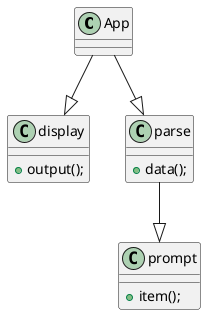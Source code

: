 @startuml
'https://plantuml.com/class-diagram

App --|> display
App --|> parse
parse --|> prompt
class display{
+output();
}
class parse {
+data();
}
class prompt{
+item();
}

@enduml
